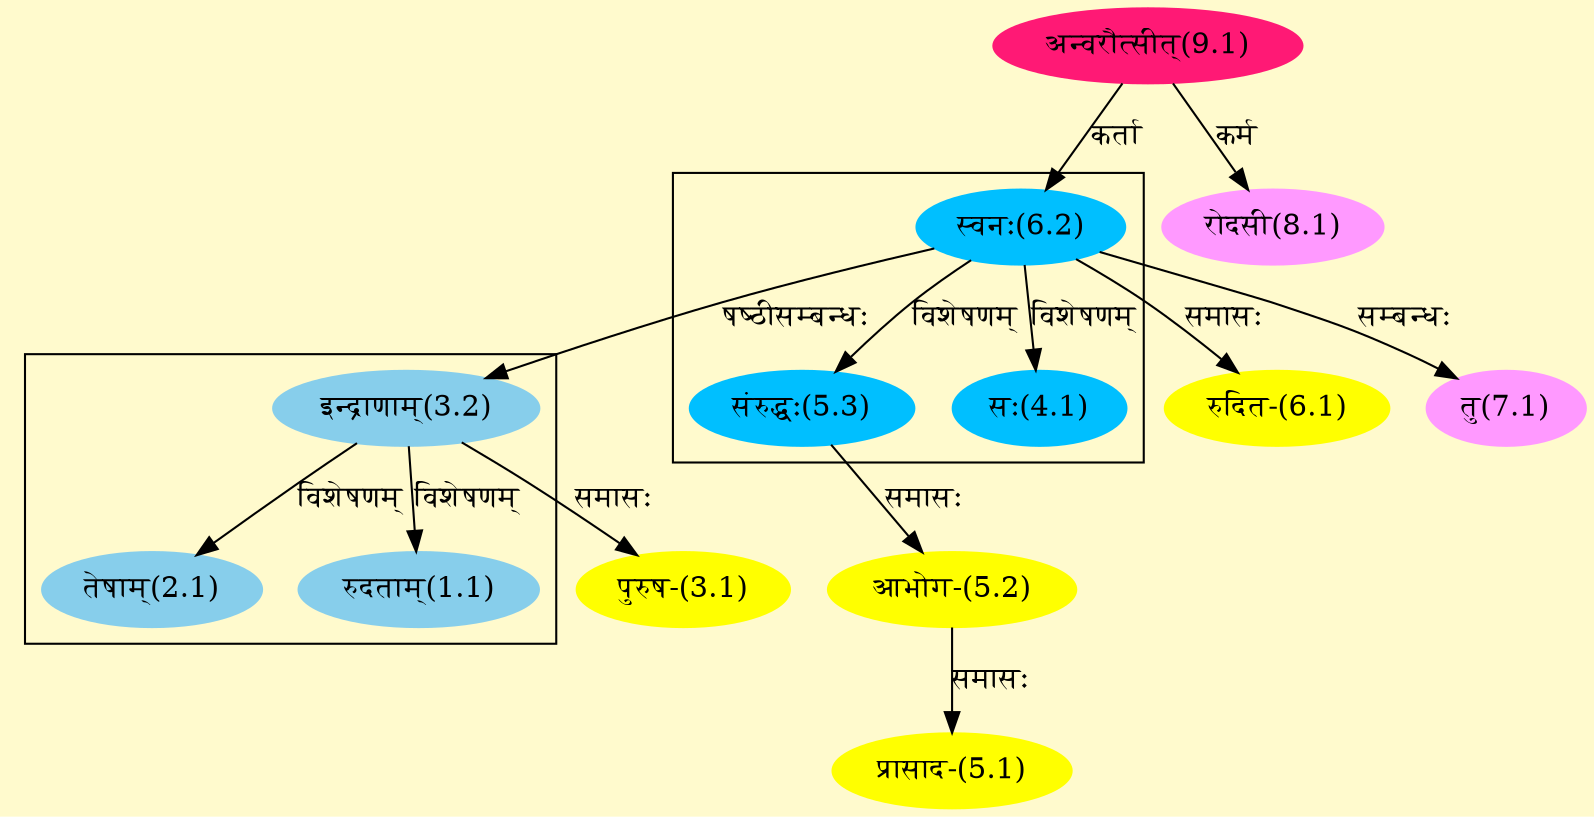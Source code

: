digraph G{
rankdir=BT;
 compound=true;
 bgcolor="lemonchiffon1";

subgraph cluster_1{
Node1_1 [style=filled, color="#87CEEB" label = "रुदताम्(1.1)"]
Node3_2 [style=filled, color="#87CEEB" label = "इन्द्राणाम्(3.2)"]
Node2_1 [style=filled, color="#87CEEB" label = "तेषाम्(2.1)"]

}

subgraph cluster_2{
Node4_1 [style=filled, color="#00BFFF" label = "सः(4.1)"]
Node6_2 [style=filled, color="#00BFFF" label = "स्वनः(6.2)"]
Node5_3 [style=filled, color="#00BFFF" label = "संरुद्धः(5.3)"]

}
Node3_1 [style=filled, color="#FFFF00" label = "पुरुष-(3.1)"]
Node3_2 [style=filled, color="#87CEEB" label = "इन्द्राणाम्(3.2)"]
Node6_2 [style=filled, color="#00BFFF" label = "स्वनः(6.2)"]
Node5_1 [style=filled, color="#FFFF00" label = "प्रासाद-(5.1)"]
Node5_2 [style=filled, color="#FFFF00" label = "आभोग-(5.2)"]
Node5_3 [style=filled, color="#00BFFF" label = "संरुद्धः(5.3)"]
Node6_1 [style=filled, color="#FFFF00" label = "रुदित-(6.1)"]
Node9_1 [style=filled, color="#FF1975" label = "अन्वरौत्सीत्(9.1)"]
Node7_1 [style=filled, color="#FF99FF" label = "तु(7.1)"]
Node8_1 [style=filled, color="#FF99FF" label = "रोदसी(8.1)"]
/* Start of Relations section */

Node1_1 -> Node3_2 [  label="विशेषणम्"  dir="back" ]
Node2_1 -> Node3_2 [  label="विशेषणम्"  dir="back" ]
Node3_1 -> Node3_2 [  label="समासः"  dir="back" ]
Node3_2 -> Node6_2 [  label="षष्ठीसम्बन्धः"  dir="back" ]
Node4_1 -> Node6_2 [  label="विशेषणम्"  dir="back" ]
Node5_1 -> Node5_2 [  label="समासः"  dir="back" ]
Node5_2 -> Node5_3 [  label="समासः"  dir="back" ]
Node5_3 -> Node6_2 [  label="विशेषणम्"  dir="back" ]
Node6_1 -> Node6_2 [  label="समासः"  dir="back" ]
Node6_2 -> Node9_1 [  label="कर्ता"  dir="back" ]
Node7_1 -> Node6_2 [  label="सम्बन्धः"  dir="back" ]
Node8_1 -> Node9_1 [  label="कर्म"  dir="back" ]
}
